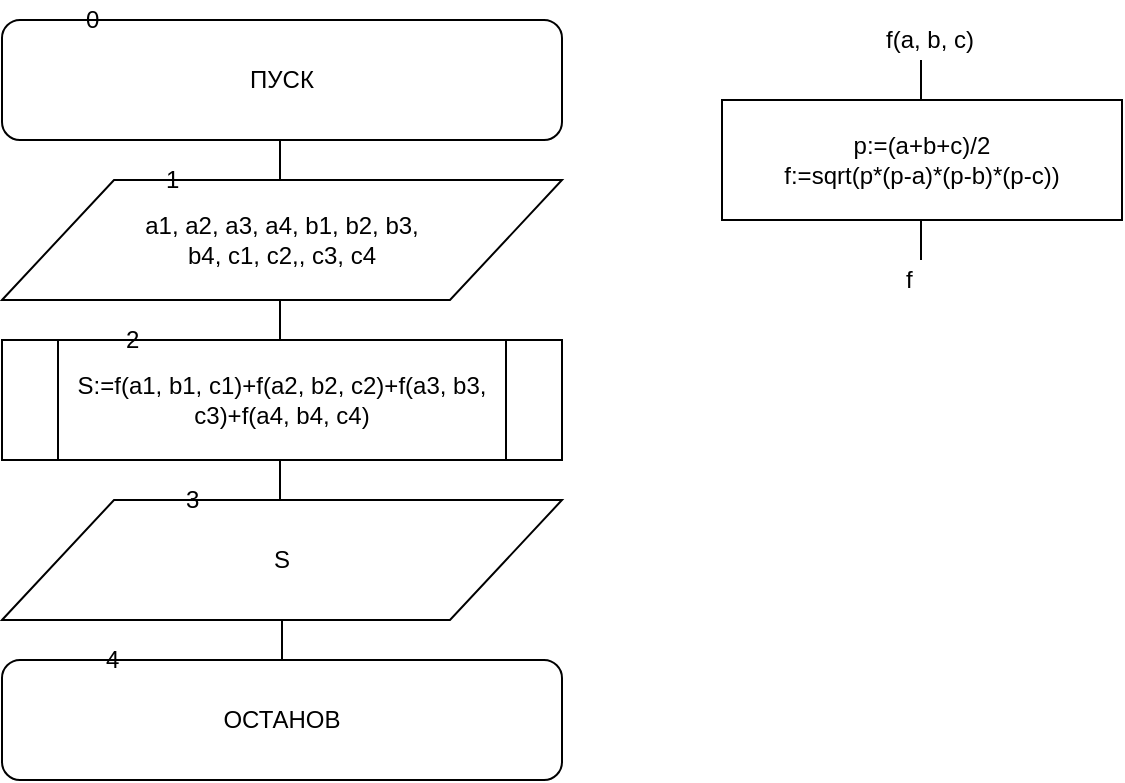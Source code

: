 <mxfile version="12.2.4" type="device" pages="1"><diagram id="7FL88E4P8qdxx_HLyHKM" name="Page-1"><mxGraphModel dx="854" dy="506" grid="1" gridSize="10" guides="1" tooltips="1" connect="1" arrows="1" fold="1" page="1" pageScale="1" pageWidth="827" pageHeight="1169" math="0" shadow="0"><root><mxCell id="0"/><mxCell id="1" parent="0"/><mxCell id="R22TpvhR-b5w8_f9kZYt-1" value="ПУСК" style="rounded=1;whiteSpace=wrap;html=1;" vertex="1" parent="1"><mxGeometry x="120" y="20" width="280" height="60" as="geometry"/></mxCell><mxCell id="R22TpvhR-b5w8_f9kZYt-2" value="a1, a2, a3, a4, b1, b2, b3, &lt;br&gt;b4, c1, c2,, c3, c4" style="shape=parallelogram;perimeter=parallelogramPerimeter;whiteSpace=wrap;html=1;" vertex="1" parent="1"><mxGeometry x="120" y="100" width="280" height="60" as="geometry"/></mxCell><mxCell id="R22TpvhR-b5w8_f9kZYt-3" value="S:=f(a1, b1, c1)+f(a2, b2, c2)+f(a3, b3, c3)+f(a4, b4, c4)" style="shape=process;whiteSpace=wrap;html=1;backgroundOutline=1;" vertex="1" parent="1"><mxGeometry x="120" y="180" width="280" height="60" as="geometry"/></mxCell><mxCell id="R22TpvhR-b5w8_f9kZYt-4" value="S" style="shape=parallelogram;perimeter=parallelogramPerimeter;whiteSpace=wrap;html=1;" vertex="1" parent="1"><mxGeometry x="120" y="260" width="280" height="60" as="geometry"/></mxCell><mxCell id="R22TpvhR-b5w8_f9kZYt-5" value="ОСТАНОВ" style="rounded=1;whiteSpace=wrap;html=1;" vertex="1" parent="1"><mxGeometry x="120" y="340" width="280" height="60" as="geometry"/></mxCell><mxCell id="R22TpvhR-b5w8_f9kZYt-6" value="" style="endArrow=none;html=1;entryX=0.5;entryY=1;entryDx=0;entryDy=0;exitX=0.5;exitY=0;exitDx=0;exitDy=0;" edge="1" parent="1" source="R22TpvhR-b5w8_f9kZYt-5" target="R22TpvhR-b5w8_f9kZYt-4"><mxGeometry width="50" height="50" relative="1" as="geometry"><mxPoint x="120" y="470" as="sourcePoint"/><mxPoint x="170" y="420" as="targetPoint"/></mxGeometry></mxCell><mxCell id="R22TpvhR-b5w8_f9kZYt-7" value="" style="endArrow=none;html=1;entryX=0.5;entryY=1;entryDx=0;entryDy=0;exitX=0.5;exitY=0;exitDx=0;exitDy=0;" edge="1" parent="1"><mxGeometry width="50" height="50" relative="1" as="geometry"><mxPoint x="259" y="260" as="sourcePoint"/><mxPoint x="259" y="240" as="targetPoint"/></mxGeometry></mxCell><mxCell id="R22TpvhR-b5w8_f9kZYt-8" value="" style="endArrow=none;html=1;entryX=0.5;entryY=1;entryDx=0;entryDy=0;exitX=0.5;exitY=0;exitDx=0;exitDy=0;" edge="1" parent="1"><mxGeometry width="50" height="50" relative="1" as="geometry"><mxPoint x="259" y="180" as="sourcePoint"/><mxPoint x="259" y="160" as="targetPoint"/></mxGeometry></mxCell><mxCell id="R22TpvhR-b5w8_f9kZYt-9" value="" style="endArrow=none;html=1;entryX=0.5;entryY=1;entryDx=0;entryDy=0;exitX=0.5;exitY=0;exitDx=0;exitDy=0;" edge="1" parent="1"><mxGeometry width="50" height="50" relative="1" as="geometry"><mxPoint x="259" y="100" as="sourcePoint"/><mxPoint x="259" y="80" as="targetPoint"/></mxGeometry></mxCell><mxCell id="R22TpvhR-b5w8_f9kZYt-10" value="0" style="text;html=1;resizable=0;points=[];autosize=1;align=left;verticalAlign=top;spacingTop=-4;" vertex="1" parent="1"><mxGeometry x="160" y="10" width="20" height="20" as="geometry"/></mxCell><mxCell id="R22TpvhR-b5w8_f9kZYt-11" value="1" style="text;html=1;resizable=0;points=[];autosize=1;align=left;verticalAlign=top;spacingTop=-4;" vertex="1" parent="1"><mxGeometry x="200" y="90" width="20" height="20" as="geometry"/></mxCell><mxCell id="R22TpvhR-b5w8_f9kZYt-12" value="2" style="text;html=1;resizable=0;points=[];autosize=1;align=left;verticalAlign=top;spacingTop=-4;" vertex="1" parent="1"><mxGeometry x="180" y="170" width="20" height="20" as="geometry"/></mxCell><mxCell id="R22TpvhR-b5w8_f9kZYt-13" value="3" style="text;html=1;resizable=0;points=[];autosize=1;align=left;verticalAlign=top;spacingTop=-4;" vertex="1" parent="1"><mxGeometry x="210" y="250" width="20" height="20" as="geometry"/></mxCell><mxCell id="R22TpvhR-b5w8_f9kZYt-14" value="4" style="text;html=1;resizable=0;points=[];autosize=1;align=left;verticalAlign=top;spacingTop=-4;" vertex="1" parent="1"><mxGeometry x="170" y="330" width="20" height="20" as="geometry"/></mxCell><mxCell id="R22TpvhR-b5w8_f9kZYt-15" value="&lt;div&gt;p:=(a+b+c)/2&lt;/div&gt;&lt;div&gt;f:=sqrt(p*(p-a)*(p-b)*(p-c))&lt;/div&gt;" style="rounded=0;whiteSpace=wrap;html=1;" vertex="1" parent="1"><mxGeometry x="480" y="60" width="200" height="60" as="geometry"/></mxCell><mxCell id="R22TpvhR-b5w8_f9kZYt-17" value="" style="endArrow=none;html=1;entryX=0.5;entryY=1;entryDx=0;entryDy=0;exitX=0.5;exitY=0;exitDx=0;exitDy=0;" edge="1" parent="1"><mxGeometry width="50" height="50" relative="1" as="geometry"><mxPoint x="579.5" y="140" as="sourcePoint"/><mxPoint x="579.5" y="120" as="targetPoint"/></mxGeometry></mxCell><mxCell id="R22TpvhR-b5w8_f9kZYt-18" value="" style="endArrow=none;html=1;entryX=0.5;entryY=1;entryDx=0;entryDy=0;exitX=0.5;exitY=0;exitDx=0;exitDy=0;" edge="1" parent="1"><mxGeometry width="50" height="50" relative="1" as="geometry"><mxPoint x="579.5" y="60" as="sourcePoint"/><mxPoint x="579.5" y="40" as="targetPoint"/></mxGeometry></mxCell><mxCell id="R22TpvhR-b5w8_f9kZYt-19" value="f(a, b, c)" style="text;html=1;resizable=0;points=[];autosize=1;align=left;verticalAlign=top;spacingTop=-4;" vertex="1" parent="1"><mxGeometry x="560" y="20" width="60" height="20" as="geometry"/></mxCell><mxCell id="R22TpvhR-b5w8_f9kZYt-20" value="f" style="text;html=1;resizable=0;points=[];autosize=1;align=left;verticalAlign=top;spacingTop=-4;" vertex="1" parent="1"><mxGeometry x="570" y="140" width="20" height="20" as="geometry"/></mxCell></root></mxGraphModel></diagram></mxfile>